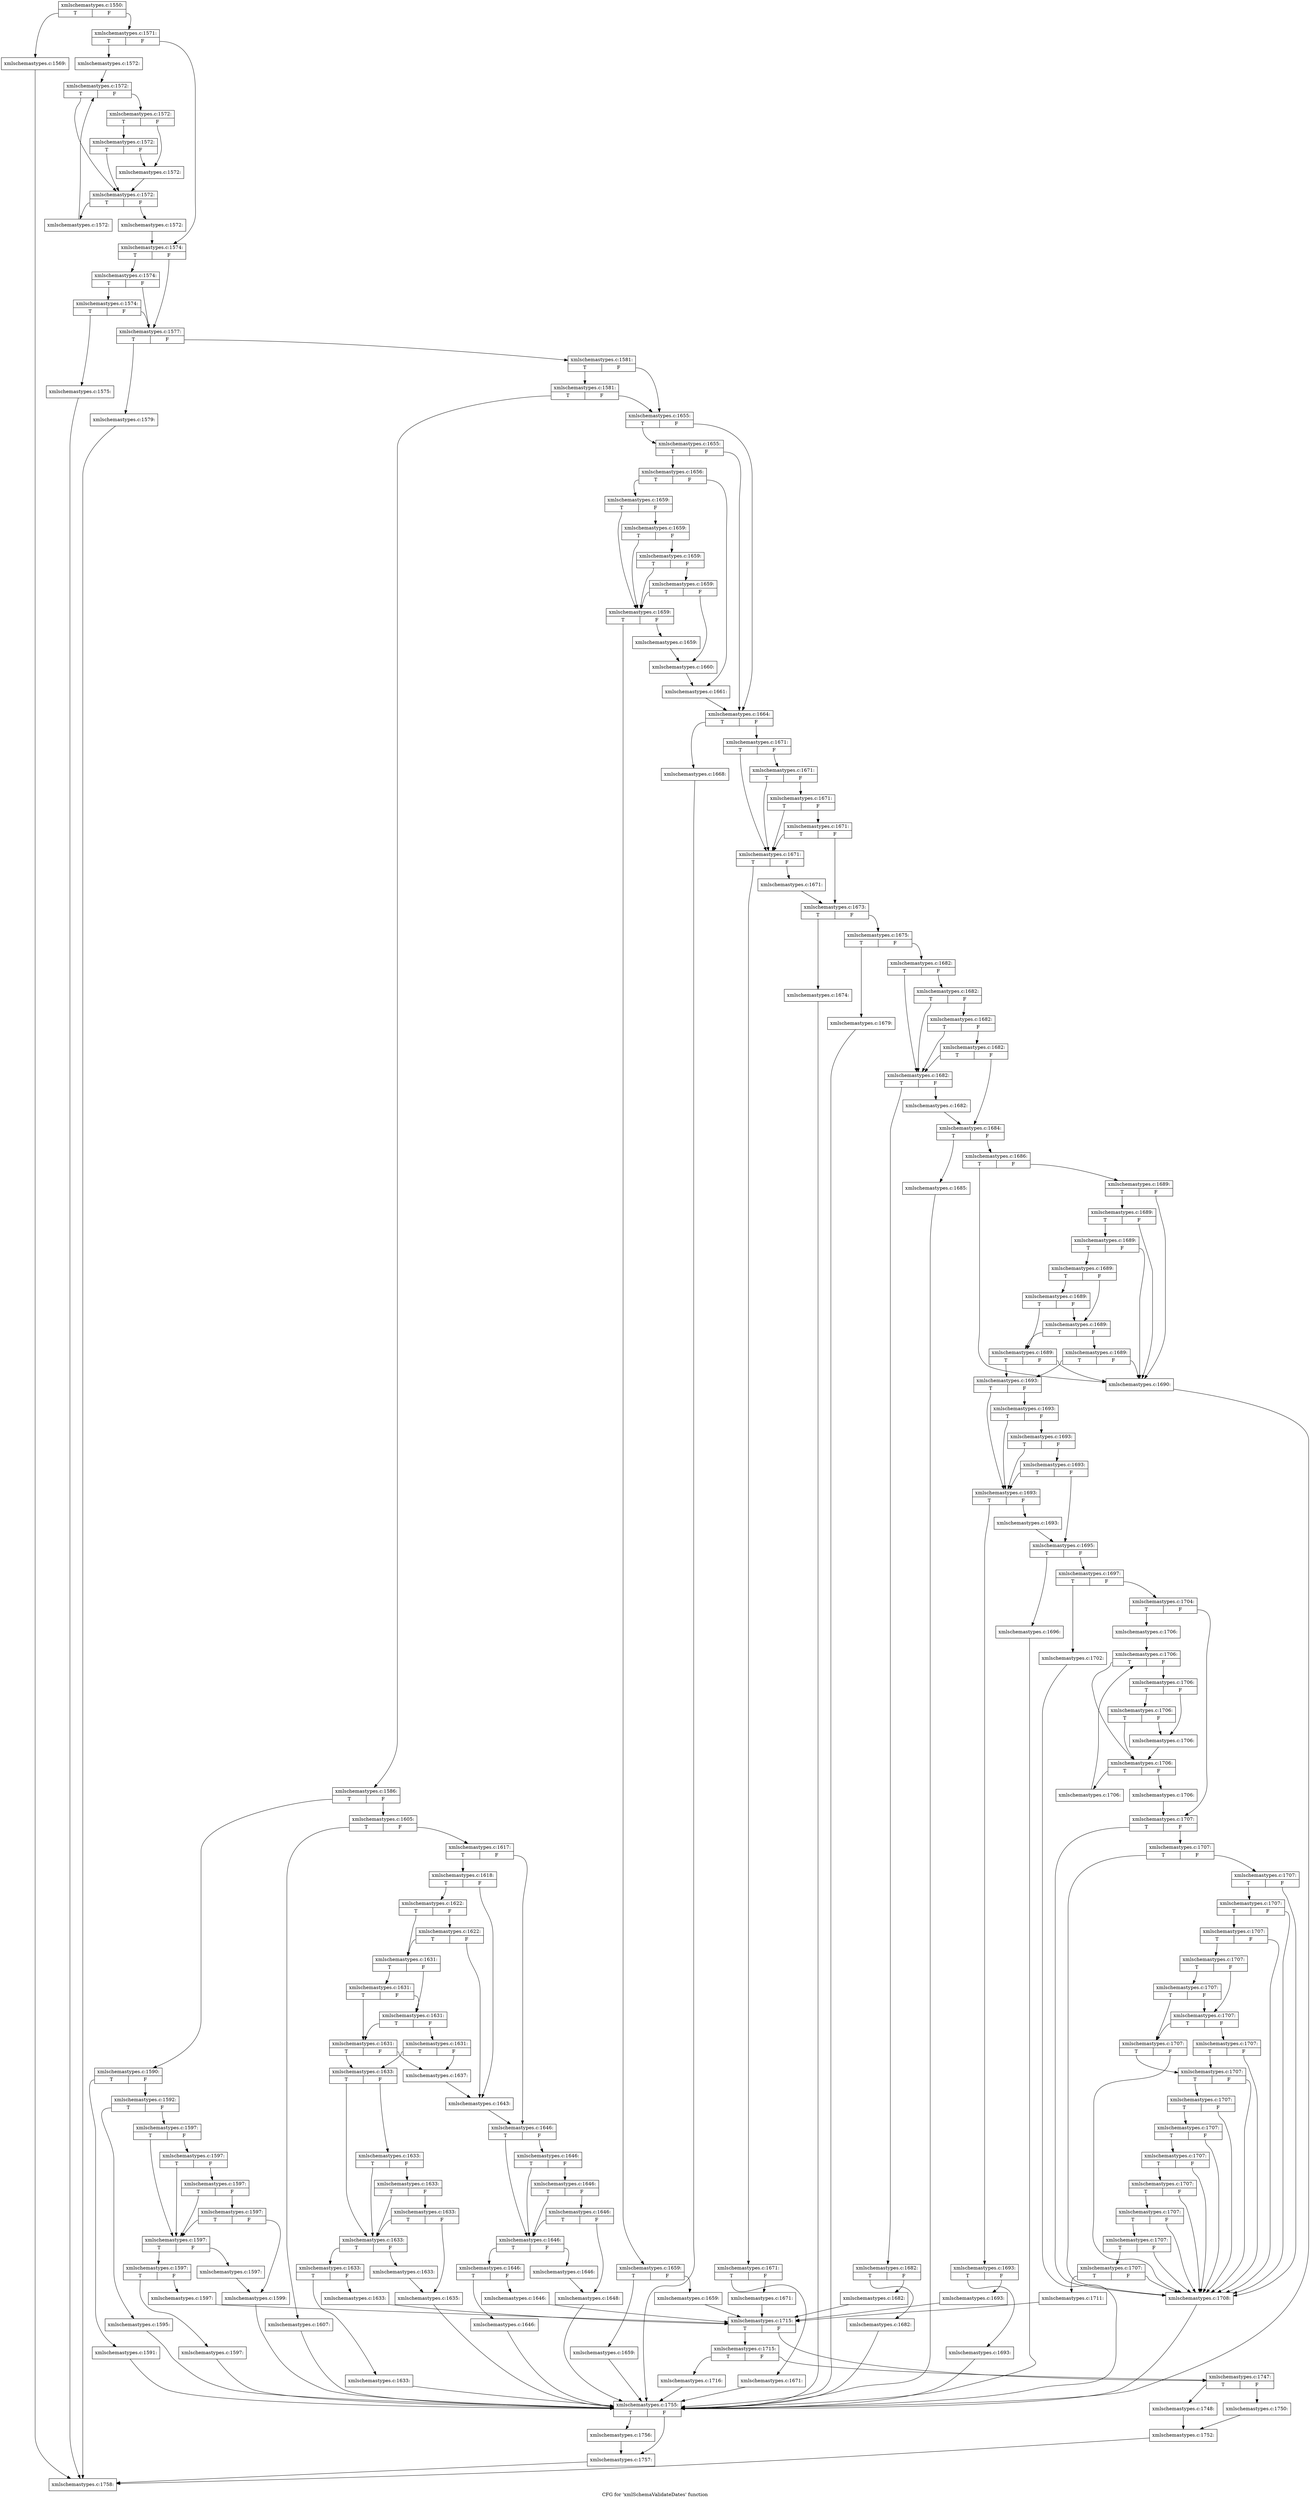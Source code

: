 digraph "CFG for 'xmlSchemaValidateDates' function" {
	label="CFG for 'xmlSchemaValidateDates' function";

	Node0x577a510 [shape=record,label="{xmlschemastypes.c:1550:|{<s0>T|<s1>F}}"];
	Node0x577a510:s0 -> Node0x577bfa0;
	Node0x577a510:s1 -> Node0x577bff0;
	Node0x577bfa0 [shape=record,label="{xmlschemastypes.c:1569:}"];
	Node0x577bfa0 -> Node0x5696940;
	Node0x577bff0 [shape=record,label="{xmlschemastypes.c:1571:|{<s0>T|<s1>F}}"];
	Node0x577bff0:s0 -> Node0x577c4f0;
	Node0x577bff0:s1 -> Node0x577c540;
	Node0x577c4f0 [shape=record,label="{xmlschemastypes.c:1572:}"];
	Node0x577c4f0 -> Node0x577c760;
	Node0x577c760 [shape=record,label="{xmlschemastypes.c:1572:|{<s0>T|<s1>F}}"];
	Node0x577c760:s0 -> Node0x577ca00;
	Node0x577c760:s1 -> Node0x577caa0;
	Node0x577caa0 [shape=record,label="{xmlschemastypes.c:1572:|{<s0>T|<s1>F}}"];
	Node0x577caa0:s0 -> Node0x577cd00;
	Node0x577caa0:s1 -> Node0x577ca50;
	Node0x577cd00 [shape=record,label="{xmlschemastypes.c:1572:|{<s0>T|<s1>F}}"];
	Node0x577cd00:s0 -> Node0x577ca00;
	Node0x577cd00:s1 -> Node0x577ca50;
	Node0x577ca50 [shape=record,label="{xmlschemastypes.c:1572:}"];
	Node0x577ca50 -> Node0x577ca00;
	Node0x577ca00 [shape=record,label="{xmlschemastypes.c:1572:|{<s0>T|<s1>F}}"];
	Node0x577ca00:s0 -> Node0x577d130;
	Node0x577ca00:s1 -> Node0x577c980;
	Node0x577d130 [shape=record,label="{xmlschemastypes.c:1572:}"];
	Node0x577d130 -> Node0x577c760;
	Node0x577c980 [shape=record,label="{xmlschemastypes.c:1572:}"];
	Node0x577c980 -> Node0x577c540;
	Node0x577c540 [shape=record,label="{xmlschemastypes.c:1574:|{<s0>T|<s1>F}}"];
	Node0x577c540:s0 -> Node0x577d830;
	Node0x577c540:s1 -> Node0x577d760;
	Node0x577d830 [shape=record,label="{xmlschemastypes.c:1574:|{<s0>T|<s1>F}}"];
	Node0x577d830:s0 -> Node0x577d7b0;
	Node0x577d830:s1 -> Node0x577d760;
	Node0x577d7b0 [shape=record,label="{xmlschemastypes.c:1574:|{<s0>T|<s1>F}}"];
	Node0x577d7b0:s0 -> Node0x577d710;
	Node0x577d7b0:s1 -> Node0x577d760;
	Node0x577d710 [shape=record,label="{xmlschemastypes.c:1575:}"];
	Node0x577d710 -> Node0x5696940;
	Node0x577d760 [shape=record,label="{xmlschemastypes.c:1577:|{<s0>T|<s1>F}}"];
	Node0x577d760:s0 -> Node0x577e590;
	Node0x577d760:s1 -> Node0x577e5e0;
	Node0x577e590 [shape=record,label="{xmlschemastypes.c:1579:}"];
	Node0x577e590 -> Node0x5696940;
	Node0x577e5e0 [shape=record,label="{xmlschemastypes.c:1581:|{<s0>T|<s1>F}}"];
	Node0x577e5e0:s0 -> Node0x577eb80;
	Node0x577e5e0:s1 -> Node0x577eb30;
	Node0x577eb80 [shape=record,label="{xmlschemastypes.c:1581:|{<s0>T|<s1>F}}"];
	Node0x577eb80:s0 -> Node0x577eae0;
	Node0x577eb80:s1 -> Node0x577eb30;
	Node0x577eae0 [shape=record,label="{xmlschemastypes.c:1586:|{<s0>T|<s1>F}}"];
	Node0x577eae0:s0 -> Node0x577f610;
	Node0x577eae0:s1 -> Node0x577f660;
	Node0x577f610 [shape=record,label="{xmlschemastypes.c:1590:|{<s0>T|<s1>F}}"];
	Node0x577f610:s0 -> Node0x577fb10;
	Node0x577f610:s1 -> Node0x577fb60;
	Node0x577fb10 [shape=record,label="{xmlschemastypes.c:1591:}"];
	Node0x577fb10 -> Node0x577fcc0;
	Node0x577fb60 [shape=record,label="{xmlschemastypes.c:1592:|{<s0>T|<s1>F}}"];
	Node0x577fb60:s0 -> Node0x5781120;
	Node0x577fb60:s1 -> Node0x57815c0;
	Node0x5781120 [shape=record,label="{xmlschemastypes.c:1595:}"];
	Node0x5781120 -> Node0x577fcc0;
	Node0x57815c0 [shape=record,label="{xmlschemastypes.c:1597:|{<s0>T|<s1>F}}"];
	Node0x57815c0:s0 -> Node0x57817e0;
	Node0x57815c0:s1 -> Node0x5781920;
	Node0x5781920 [shape=record,label="{xmlschemastypes.c:1597:|{<s0>T|<s1>F}}"];
	Node0x5781920:s0 -> Node0x57817e0;
	Node0x5781920:s1 -> Node0x57818d0;
	Node0x57818d0 [shape=record,label="{xmlschemastypes.c:1597:|{<s0>T|<s1>F}}"];
	Node0x57818d0:s0 -> Node0x57817e0;
	Node0x57818d0:s1 -> Node0x5781880;
	Node0x5781880 [shape=record,label="{xmlschemastypes.c:1597:|{<s0>T|<s1>F}}"];
	Node0x5781880:s0 -> Node0x57817e0;
	Node0x5781880:s1 -> Node0x5781830;
	Node0x57817e0 [shape=record,label="{xmlschemastypes.c:1597:|{<s0>T|<s1>F}}"];
	Node0x57817e0:s0 -> Node0x57829f0;
	Node0x57817e0:s1 -> Node0x5782a40;
	Node0x57829f0 [shape=record,label="{xmlschemastypes.c:1597:|{<s0>T|<s1>F}}"];
	Node0x57829f0:s0 -> Node0x5782c60;
	Node0x57829f0:s1 -> Node0x5782cb0;
	Node0x5782c60 [shape=record,label="{xmlschemastypes.c:1597:}"];
	Node0x5782c60 -> Node0x577fcc0;
	Node0x5782cb0 [shape=record,label="{xmlschemastypes.c:1597:}"];
	Node0x5782cb0 -> Node0x57830b0;
	Node0x5782a40 [shape=record,label="{xmlschemastypes.c:1597:}"];
	Node0x5782a40 -> Node0x5781830;
	Node0x5781830 [shape=record,label="{xmlschemastypes.c:1599:}"];
	Node0x5781830 -> Node0x577fcc0;
	Node0x577f660 [shape=record,label="{xmlschemastypes.c:1605:|{<s0>T|<s1>F}}"];
	Node0x577f660:s0 -> Node0x57825f0;
	Node0x577f660:s1 -> Node0x57833d0;
	Node0x57825f0 [shape=record,label="{xmlschemastypes.c:1607:}"];
	Node0x57825f0 -> Node0x577fcc0;
	Node0x57833d0 [shape=record,label="{xmlschemastypes.c:1617:|{<s0>T|<s1>F}}"];
	Node0x57833d0:s0 -> Node0x5783a50;
	Node0x57833d0:s1 -> Node0x5783aa0;
	Node0x5783a50 [shape=record,label="{xmlschemastypes.c:1618:|{<s0>T|<s1>F}}"];
	Node0x5783a50:s0 -> Node0x57848c0;
	Node0x5783a50:s1 -> Node0x5784870;
	Node0x57848c0 [shape=record,label="{xmlschemastypes.c:1622:|{<s0>T|<s1>F}}"];
	Node0x57848c0:s0 -> Node0x5784820;
	Node0x57848c0:s1 -> Node0x5784ba0;
	Node0x5784ba0 [shape=record,label="{xmlschemastypes.c:1622:|{<s0>T|<s1>F}}"];
	Node0x5784ba0:s0 -> Node0x5784820;
	Node0x5784ba0:s1 -> Node0x5784870;
	Node0x5784820 [shape=record,label="{xmlschemastypes.c:1631:|{<s0>T|<s1>F}}"];
	Node0x5784820:s0 -> Node0x5785450;
	Node0x5784820:s1 -> Node0x57853d0;
	Node0x5785450 [shape=record,label="{xmlschemastypes.c:1631:|{<s0>T|<s1>F}}"];
	Node0x5785450:s0 -> Node0x5785330;
	Node0x5785450:s1 -> Node0x57853d0;
	Node0x57853d0 [shape=record,label="{xmlschemastypes.c:1631:|{<s0>T|<s1>F}}"];
	Node0x57853d0:s0 -> Node0x5785330;
	Node0x57853d0:s1 -> Node0x5785380;
	Node0x5785330 [shape=record,label="{xmlschemastypes.c:1631:|{<s0>T|<s1>F}}"];
	Node0x5785330:s0 -> Node0x5785290;
	Node0x5785330:s1 -> Node0x57852e0;
	Node0x5785380 [shape=record,label="{xmlschemastypes.c:1631:|{<s0>T|<s1>F}}"];
	Node0x5785380:s0 -> Node0x5785290;
	Node0x5785380:s1 -> Node0x57852e0;
	Node0x5785290 [shape=record,label="{xmlschemastypes.c:1633:|{<s0>T|<s1>F}}"];
	Node0x5785290:s0 -> Node0x54d8500;
	Node0x5785290:s1 -> Node0x57877b0;
	Node0x57877b0 [shape=record,label="{xmlschemastypes.c:1633:|{<s0>T|<s1>F}}"];
	Node0x57877b0:s0 -> Node0x54d8500;
	Node0x57877b0:s1 -> Node0x5787760;
	Node0x5787760 [shape=record,label="{xmlschemastypes.c:1633:|{<s0>T|<s1>F}}"];
	Node0x5787760:s0 -> Node0x54d8500;
	Node0x5787760:s1 -> Node0x57876e0;
	Node0x57876e0 [shape=record,label="{xmlschemastypes.c:1633:|{<s0>T|<s1>F}}"];
	Node0x57876e0:s0 -> Node0x54d8500;
	Node0x57876e0:s1 -> Node0x5787690;
	Node0x54d8500 [shape=record,label="{xmlschemastypes.c:1633:|{<s0>T|<s1>F}}"];
	Node0x54d8500:s0 -> Node0x5788310;
	Node0x54d8500:s1 -> Node0x5788360;
	Node0x5788310 [shape=record,label="{xmlschemastypes.c:1633:|{<s0>T|<s1>F}}"];
	Node0x5788310:s0 -> Node0x57885e0;
	Node0x5788310:s1 -> Node0x5788630;
	Node0x57885e0 [shape=record,label="{xmlschemastypes.c:1633:}"];
	Node0x57885e0 -> Node0x577fcc0;
	Node0x5788630 [shape=record,label="{xmlschemastypes.c:1633:}"];
	Node0x5788630 -> Node0x57830b0;
	Node0x5788360 [shape=record,label="{xmlschemastypes.c:1633:}"];
	Node0x5788360 -> Node0x5787690;
	Node0x5787690 [shape=record,label="{xmlschemastypes.c:1635:}"];
	Node0x5787690 -> Node0x577fcc0;
	Node0x57852e0 [shape=record,label="{xmlschemastypes.c:1637:}"];
	Node0x57852e0 -> Node0x5784870;
	Node0x5784870 [shape=record,label="{xmlschemastypes.c:1643:}"];
	Node0x5784870 -> Node0x5783aa0;
	Node0x5783aa0 [shape=record,label="{xmlschemastypes.c:1646:|{<s0>T|<s1>F}}"];
	Node0x5783aa0:s0 -> Node0x5788fc0;
	Node0x5783aa0:s1 -> Node0x5789130;
	Node0x5789130 [shape=record,label="{xmlschemastypes.c:1646:|{<s0>T|<s1>F}}"];
	Node0x5789130:s0 -> Node0x5788fc0;
	Node0x5789130:s1 -> Node0x57890e0;
	Node0x57890e0 [shape=record,label="{xmlschemastypes.c:1646:|{<s0>T|<s1>F}}"];
	Node0x57890e0:s0 -> Node0x5788fc0;
	Node0x57890e0:s1 -> Node0x5789060;
	Node0x5789060 [shape=record,label="{xmlschemastypes.c:1646:|{<s0>T|<s1>F}}"];
	Node0x5789060:s0 -> Node0x5788fc0;
	Node0x5789060:s1 -> Node0x5789010;
	Node0x5788fc0 [shape=record,label="{xmlschemastypes.c:1646:|{<s0>T|<s1>F}}"];
	Node0x5788fc0:s0 -> Node0x5789cf0;
	Node0x5788fc0:s1 -> Node0x5789d40;
	Node0x5789cf0 [shape=record,label="{xmlschemastypes.c:1646:|{<s0>T|<s1>F}}"];
	Node0x5789cf0:s0 -> Node0x5789fc0;
	Node0x5789cf0:s1 -> Node0x578a010;
	Node0x5789fc0 [shape=record,label="{xmlschemastypes.c:1646:}"];
	Node0x5789fc0 -> Node0x577fcc0;
	Node0x578a010 [shape=record,label="{xmlschemastypes.c:1646:}"];
	Node0x578a010 -> Node0x57830b0;
	Node0x5789d40 [shape=record,label="{xmlschemastypes.c:1646:}"];
	Node0x5789d40 -> Node0x5789010;
	Node0x5789010 [shape=record,label="{xmlschemastypes.c:1648:}"];
	Node0x5789010 -> Node0x577fcc0;
	Node0x577eb30 [shape=record,label="{xmlschemastypes.c:1655:|{<s0>T|<s1>F}}"];
	Node0x577eb30:s0 -> Node0x578a750;
	Node0x577eb30:s1 -> Node0x578a700;
	Node0x578a750 [shape=record,label="{xmlschemastypes.c:1655:|{<s0>T|<s1>F}}"];
	Node0x578a750:s0 -> Node0x578a6b0;
	Node0x578a750:s1 -> Node0x578a700;
	Node0x578a6b0 [shape=record,label="{xmlschemastypes.c:1656:|{<s0>T|<s1>F}}"];
	Node0x578a6b0:s0 -> Node0x578b620;
	Node0x578a6b0:s1 -> Node0x578b950;
	Node0x578b620 [shape=record,label="{xmlschemastypes.c:1659:|{<s0>T|<s1>F}}"];
	Node0x578b620:s0 -> Node0x578bc90;
	Node0x578b620:s1 -> Node0x578bdd0;
	Node0x578bdd0 [shape=record,label="{xmlschemastypes.c:1659:|{<s0>T|<s1>F}}"];
	Node0x578bdd0:s0 -> Node0x578bc90;
	Node0x578bdd0:s1 -> Node0x578bd80;
	Node0x578bd80 [shape=record,label="{xmlschemastypes.c:1659:|{<s0>T|<s1>F}}"];
	Node0x578bd80:s0 -> Node0x578bc90;
	Node0x578bd80:s1 -> Node0x578bd30;
	Node0x578bd30 [shape=record,label="{xmlschemastypes.c:1659:|{<s0>T|<s1>F}}"];
	Node0x578bd30:s0 -> Node0x578bc90;
	Node0x578bd30:s1 -> Node0x578bce0;
	Node0x578bc90 [shape=record,label="{xmlschemastypes.c:1659:|{<s0>T|<s1>F}}"];
	Node0x578bc90:s0 -> Node0x578c900;
	Node0x578bc90:s1 -> Node0x578c950;
	Node0x578c900 [shape=record,label="{xmlschemastypes.c:1659:|{<s0>T|<s1>F}}"];
	Node0x578c900:s0 -> Node0x578cb70;
	Node0x578c900:s1 -> Node0x578cbc0;
	Node0x578cb70 [shape=record,label="{xmlschemastypes.c:1659:}"];
	Node0x578cb70 -> Node0x577fcc0;
	Node0x578cbc0 [shape=record,label="{xmlschemastypes.c:1659:}"];
	Node0x578cbc0 -> Node0x57830b0;
	Node0x578c950 [shape=record,label="{xmlschemastypes.c:1659:}"];
	Node0x578c950 -> Node0x578bce0;
	Node0x578bce0 [shape=record,label="{xmlschemastypes.c:1660:}"];
	Node0x578bce0 -> Node0x578b950;
	Node0x578b950 [shape=record,label="{xmlschemastypes.c:1661:}"];
	Node0x578b950 -> Node0x578a700;
	Node0x578a700 [shape=record,label="{xmlschemastypes.c:1664:|{<s0>T|<s1>F}}"];
	Node0x578a700:s0 -> Node0x578d890;
	Node0x578a700:s1 -> Node0x578dbc0;
	Node0x578d890 [shape=record,label="{xmlschemastypes.c:1668:}"];
	Node0x578d890 -> Node0x577fcc0;
	Node0x578dbc0 [shape=record,label="{xmlschemastypes.c:1671:|{<s0>T|<s1>F}}"];
	Node0x578dbc0:s0 -> Node0x578df60;
	Node0x578dbc0:s1 -> Node0x578e0a0;
	Node0x578e0a0 [shape=record,label="{xmlschemastypes.c:1671:|{<s0>T|<s1>F}}"];
	Node0x578e0a0:s0 -> Node0x578df60;
	Node0x578e0a0:s1 -> Node0x578e050;
	Node0x578e050 [shape=record,label="{xmlschemastypes.c:1671:|{<s0>T|<s1>F}}"];
	Node0x578e050:s0 -> Node0x578df60;
	Node0x578e050:s1 -> Node0x578e000;
	Node0x578e000 [shape=record,label="{xmlschemastypes.c:1671:|{<s0>T|<s1>F}}"];
	Node0x578e000:s0 -> Node0x578df60;
	Node0x578e000:s1 -> Node0x578dfb0;
	Node0x578df60 [shape=record,label="{xmlschemastypes.c:1671:|{<s0>T|<s1>F}}"];
	Node0x578df60:s0 -> Node0x578ec30;
	Node0x578df60:s1 -> Node0x578ec80;
	Node0x578ec30 [shape=record,label="{xmlschemastypes.c:1671:|{<s0>T|<s1>F}}"];
	Node0x578ec30:s0 -> Node0x578eed0;
	Node0x578ec30:s1 -> Node0x578ef20;
	Node0x578eed0 [shape=record,label="{xmlschemastypes.c:1671:}"];
	Node0x578eed0 -> Node0x577fcc0;
	Node0x578ef20 [shape=record,label="{xmlschemastypes.c:1671:}"];
	Node0x578ef20 -> Node0x57830b0;
	Node0x578ec80 [shape=record,label="{xmlschemastypes.c:1671:}"];
	Node0x578ec80 -> Node0x578dfb0;
	Node0x578dfb0 [shape=record,label="{xmlschemastypes.c:1673:|{<s0>T|<s1>F}}"];
	Node0x578dfb0:s0 -> Node0x578f470;
	Node0x578dfb0:s1 -> Node0x578f4c0;
	Node0x578f470 [shape=record,label="{xmlschemastypes.c:1674:}"];
	Node0x578f470 -> Node0x577fcc0;
	Node0x578f4c0 [shape=record,label="{xmlschemastypes.c:1675:|{<s0>T|<s1>F}}"];
	Node0x578f4c0:s0 -> Node0x578ff50;
	Node0x578f4c0:s1 -> Node0x578ffa0;
	Node0x578ff50 [shape=record,label="{xmlschemastypes.c:1679:}"];
	Node0x578ff50 -> Node0x577fcc0;
	Node0x578ffa0 [shape=record,label="{xmlschemastypes.c:1682:|{<s0>T|<s1>F}}"];
	Node0x578ffa0:s0 -> Node0x57902e0;
	Node0x578ffa0:s1 -> Node0x5790450;
	Node0x5790450 [shape=record,label="{xmlschemastypes.c:1682:|{<s0>T|<s1>F}}"];
	Node0x5790450:s0 -> Node0x57902e0;
	Node0x5790450:s1 -> Node0x5790400;
	Node0x5790400 [shape=record,label="{xmlschemastypes.c:1682:|{<s0>T|<s1>F}}"];
	Node0x5790400:s0 -> Node0x57902e0;
	Node0x5790400:s1 -> Node0x5790380;
	Node0x5790380 [shape=record,label="{xmlschemastypes.c:1682:|{<s0>T|<s1>F}}"];
	Node0x5790380:s0 -> Node0x57902e0;
	Node0x5790380:s1 -> Node0x5790330;
	Node0x57902e0 [shape=record,label="{xmlschemastypes.c:1682:|{<s0>T|<s1>F}}"];
	Node0x57902e0:s0 -> Node0x5791010;
	Node0x57902e0:s1 -> Node0x5791060;
	Node0x5791010 [shape=record,label="{xmlschemastypes.c:1682:|{<s0>T|<s1>F}}"];
	Node0x5791010:s0 -> Node0x57912e0;
	Node0x5791010:s1 -> Node0x5791330;
	Node0x57912e0 [shape=record,label="{xmlschemastypes.c:1682:}"];
	Node0x57912e0 -> Node0x577fcc0;
	Node0x5791330 [shape=record,label="{xmlschemastypes.c:1682:}"];
	Node0x5791330 -> Node0x57830b0;
	Node0x5791060 [shape=record,label="{xmlschemastypes.c:1682:}"];
	Node0x5791060 -> Node0x5790330;
	Node0x5790330 [shape=record,label="{xmlschemastypes.c:1684:|{<s0>T|<s1>F}}"];
	Node0x5790330:s0 -> Node0x5791880;
	Node0x5790330:s1 -> Node0x57918d0;
	Node0x5791880 [shape=record,label="{xmlschemastypes.c:1685:}"];
	Node0x5791880 -> Node0x577fcc0;
	Node0x57918d0 [shape=record,label="{xmlschemastypes.c:1686:|{<s0>T|<s1>F}}"];
	Node0x57918d0:s0 -> Node0x5792360;
	Node0x57918d0:s1 -> Node0x5792400;
	Node0x5792400 [shape=record,label="{xmlschemastypes.c:1689:|{<s0>T|<s1>F}}"];
	Node0x5792400:s0 -> Node0x5792760;
	Node0x5792400:s1 -> Node0x5792360;
	Node0x5792760 [shape=record,label="{xmlschemastypes.c:1689:|{<s0>T|<s1>F}}"];
	Node0x5792760:s0 -> Node0x5792b20;
	Node0x5792760:s1 -> Node0x5792360;
	Node0x5792b20 [shape=record,label="{xmlschemastypes.c:1689:|{<s0>T|<s1>F}}"];
	Node0x5792b20:s0 -> Node0x57926e0;
	Node0x5792b20:s1 -> Node0x5792360;
	Node0x57926e0 [shape=record,label="{xmlschemastypes.c:1689:|{<s0>T|<s1>F}}"];
	Node0x57926e0:s0 -> Node0x5793500;
	Node0x57926e0:s1 -> Node0x57934b0;
	Node0x5793500 [shape=record,label="{xmlschemastypes.c:1689:|{<s0>T|<s1>F}}"];
	Node0x5793500:s0 -> Node0x5793410;
	Node0x5793500:s1 -> Node0x57934b0;
	Node0x57934b0 [shape=record,label="{xmlschemastypes.c:1689:|{<s0>T|<s1>F}}"];
	Node0x57934b0:s0 -> Node0x5793410;
	Node0x57934b0:s1 -> Node0x5793460;
	Node0x5793410 [shape=record,label="{xmlschemastypes.c:1689:|{<s0>T|<s1>F}}"];
	Node0x5793410:s0 -> Node0x57923b0;
	Node0x5793410:s1 -> Node0x5792360;
	Node0x5793460 [shape=record,label="{xmlschemastypes.c:1689:|{<s0>T|<s1>F}}"];
	Node0x5793460:s0 -> Node0x57923b0;
	Node0x5793460:s1 -> Node0x5792360;
	Node0x5792360 [shape=record,label="{xmlschemastypes.c:1690:}"];
	Node0x5792360 -> Node0x577fcc0;
	Node0x57923b0 [shape=record,label="{xmlschemastypes.c:1693:|{<s0>T|<s1>F}}"];
	Node0x57923b0:s0 -> Node0x5795590;
	Node0x57923b0:s1 -> Node0x5795700;
	Node0x5795700 [shape=record,label="{xmlschemastypes.c:1693:|{<s0>T|<s1>F}}"];
	Node0x5795700:s0 -> Node0x5795590;
	Node0x5795700:s1 -> Node0x57956b0;
	Node0x57956b0 [shape=record,label="{xmlschemastypes.c:1693:|{<s0>T|<s1>F}}"];
	Node0x57956b0:s0 -> Node0x5795590;
	Node0x57956b0:s1 -> Node0x5795630;
	Node0x5795630 [shape=record,label="{xmlschemastypes.c:1693:|{<s0>T|<s1>F}}"];
	Node0x5795630:s0 -> Node0x5795590;
	Node0x5795630:s1 -> Node0x57955e0;
	Node0x5795590 [shape=record,label="{xmlschemastypes.c:1693:|{<s0>T|<s1>F}}"];
	Node0x5795590:s0 -> Node0x57962c0;
	Node0x5795590:s1 -> Node0x5796310;
	Node0x57962c0 [shape=record,label="{xmlschemastypes.c:1693:|{<s0>T|<s1>F}}"];
	Node0x57962c0:s0 -> Node0x5796590;
	Node0x57962c0:s1 -> Node0x57965e0;
	Node0x5796590 [shape=record,label="{xmlschemastypes.c:1693:}"];
	Node0x5796590 -> Node0x577fcc0;
	Node0x57965e0 [shape=record,label="{xmlschemastypes.c:1693:}"];
	Node0x57965e0 -> Node0x57830b0;
	Node0x5796310 [shape=record,label="{xmlschemastypes.c:1693:}"];
	Node0x5796310 -> Node0x57955e0;
	Node0x57955e0 [shape=record,label="{xmlschemastypes.c:1695:|{<s0>T|<s1>F}}"];
	Node0x57955e0:s0 -> Node0x5796b30;
	Node0x57955e0:s1 -> Node0x5796b80;
	Node0x5796b30 [shape=record,label="{xmlschemastypes.c:1696:}"];
	Node0x5796b30 -> Node0x577fcc0;
	Node0x5796b80 [shape=record,label="{xmlschemastypes.c:1697:|{<s0>T|<s1>F}}"];
	Node0x5796b80:s0 -> Node0x5797610;
	Node0x5796b80:s1 -> Node0x5797660;
	Node0x5797610 [shape=record,label="{xmlschemastypes.c:1702:}"];
	Node0x5797610 -> Node0x577fcc0;
	Node0x5797660 [shape=record,label="{xmlschemastypes.c:1704:|{<s0>T|<s1>F}}"];
	Node0x5797660:s0 -> Node0x5797e30;
	Node0x5797660:s1 -> Node0x5797e80;
	Node0x5797e30 [shape=record,label="{xmlschemastypes.c:1706:}"];
	Node0x5797e30 -> Node0x57980a0;
	Node0x57980a0 [shape=record,label="{xmlschemastypes.c:1706:|{<s0>T|<s1>F}}"];
	Node0x57980a0:s0 -> Node0x5798340;
	Node0x57980a0:s1 -> Node0x57983e0;
	Node0x57983e0 [shape=record,label="{xmlschemastypes.c:1706:|{<s0>T|<s1>F}}"];
	Node0x57983e0:s0 -> Node0x5798640;
	Node0x57983e0:s1 -> Node0x5798390;
	Node0x5798640 [shape=record,label="{xmlschemastypes.c:1706:|{<s0>T|<s1>F}}"];
	Node0x5798640:s0 -> Node0x5798340;
	Node0x5798640:s1 -> Node0x5798390;
	Node0x5798390 [shape=record,label="{xmlschemastypes.c:1706:}"];
	Node0x5798390 -> Node0x5798340;
	Node0x5798340 [shape=record,label="{xmlschemastypes.c:1706:|{<s0>T|<s1>F}}"];
	Node0x5798340:s0 -> Node0x5798a70;
	Node0x5798340:s1 -> Node0x57982c0;
	Node0x5798a70 [shape=record,label="{xmlschemastypes.c:1706:}"];
	Node0x5798a70 -> Node0x57980a0;
	Node0x57982c0 [shape=record,label="{xmlschemastypes.c:1706:}"];
	Node0x57982c0 -> Node0x5797e80;
	Node0x5797e80 [shape=record,label="{xmlschemastypes.c:1707:|{<s0>T|<s1>F}}"];
	Node0x5797e80:s0 -> Node0x57990c0;
	Node0x5797e80:s1 -> Node0x57991e0;
	Node0x57991e0 [shape=record,label="{xmlschemastypes.c:1707:|{<s0>T|<s1>F}}"];
	Node0x57991e0:s0 -> Node0x57990c0;
	Node0x57991e0:s1 -> Node0x5799160;
	Node0x5799160 [shape=record,label="{xmlschemastypes.c:1707:|{<s0>T|<s1>F}}"];
	Node0x5799160:s0 -> Node0x5799880;
	Node0x5799160:s1 -> Node0x57990c0;
	Node0x5799880 [shape=record,label="{xmlschemastypes.c:1707:|{<s0>T|<s1>F}}"];
	Node0x5799880:s0 -> Node0x5799c40;
	Node0x5799880:s1 -> Node0x57990c0;
	Node0x5799c40 [shape=record,label="{xmlschemastypes.c:1707:|{<s0>T|<s1>F}}"];
	Node0x5799c40:s0 -> Node0x5799830;
	Node0x5799c40:s1 -> Node0x57990c0;
	Node0x5799830 [shape=record,label="{xmlschemastypes.c:1707:|{<s0>T|<s1>F}}"];
	Node0x5799830:s0 -> Node0x579a620;
	Node0x5799830:s1 -> Node0x579a5d0;
	Node0x579a620 [shape=record,label="{xmlschemastypes.c:1707:|{<s0>T|<s1>F}}"];
	Node0x579a620:s0 -> Node0x579a530;
	Node0x579a620:s1 -> Node0x579a5d0;
	Node0x579a5d0 [shape=record,label="{xmlschemastypes.c:1707:|{<s0>T|<s1>F}}"];
	Node0x579a5d0:s0 -> Node0x579a530;
	Node0x579a5d0:s1 -> Node0x579a580;
	Node0x579a530 [shape=record,label="{xmlschemastypes.c:1707:|{<s0>T|<s1>F}}"];
	Node0x579a530:s0 -> Node0x57997b0;
	Node0x579a530:s1 -> Node0x57990c0;
	Node0x579a580 [shape=record,label="{xmlschemastypes.c:1707:|{<s0>T|<s1>F}}"];
	Node0x579a580:s0 -> Node0x57997b0;
	Node0x579a580:s1 -> Node0x57990c0;
	Node0x57997b0 [shape=record,label="{xmlschemastypes.c:1707:|{<s0>T|<s1>F}}"];
	Node0x57997b0:s0 -> Node0x579c710;
	Node0x57997b0:s1 -> Node0x57990c0;
	Node0x579c710 [shape=record,label="{xmlschemastypes.c:1707:|{<s0>T|<s1>F}}"];
	Node0x579c710:s0 -> Node0x579c6c0;
	Node0x579c710:s1 -> Node0x57990c0;
	Node0x579c6c0 [shape=record,label="{xmlschemastypes.c:1707:|{<s0>T|<s1>F}}"];
	Node0x579c6c0:s0 -> Node0x579d100;
	Node0x579c6c0:s1 -> Node0x57990c0;
	Node0x579d100 [shape=record,label="{xmlschemastypes.c:1707:|{<s0>T|<s1>F}}"];
	Node0x579d100:s0 -> Node0x579c670;
	Node0x579d100:s1 -> Node0x57990c0;
	Node0x579c670 [shape=record,label="{xmlschemastypes.c:1707:|{<s0>T|<s1>F}}"];
	Node0x579c670:s0 -> Node0x579db30;
	Node0x579c670:s1 -> Node0x57990c0;
	Node0x579db30 [shape=record,label="{xmlschemastypes.c:1707:|{<s0>T|<s1>F}}"];
	Node0x579db30:s0 -> Node0x579c620;
	Node0x579db30:s1 -> Node0x57990c0;
	Node0x579c620 [shape=record,label="{xmlschemastypes.c:1707:|{<s0>T|<s1>F}}"];
	Node0x579c620:s0 -> Node0x579e260;
	Node0x579c620:s1 -> Node0x57990c0;
	Node0x579e260 [shape=record,label="{xmlschemastypes.c:1707:|{<s0>T|<s1>F}}"];
	Node0x579e260:s0 -> Node0x5799110;
	Node0x579e260:s1 -> Node0x57990c0;
	Node0x57990c0 [shape=record,label="{xmlschemastypes.c:1708:}"];
	Node0x57990c0 -> Node0x577fcc0;
	Node0x5799110 [shape=record,label="{xmlschemastypes.c:1711:}"];
	Node0x5799110 -> Node0x57830b0;
	Node0x57830b0 [shape=record,label="{xmlschemastypes.c:1715:|{<s0>T|<s1>F}}"];
	Node0x57830b0:s0 -> Node0x579f1c0;
	Node0x57830b0:s1 -> Node0x579f170;
	Node0x579f1c0 [shape=record,label="{xmlschemastypes.c:1715:|{<s0>T|<s1>F}}"];
	Node0x579f1c0:s0 -> Node0x579f120;
	Node0x579f1c0:s1 -> Node0x579f170;
	Node0x579f120 [shape=record,label="{xmlschemastypes.c:1716:}"];
	Node0x579f120 -> Node0x577fcc0;
	Node0x579f170 [shape=record,label="{xmlschemastypes.c:1747:|{<s0>T|<s1>F}}"];
	Node0x579f170:s0 -> Node0x579f960;
	Node0x579f170:s1 -> Node0x579fa00;
	Node0x579f960 [shape=record,label="{xmlschemastypes.c:1748:}"];
	Node0x579f960 -> Node0x579f9b0;
	Node0x579fa00 [shape=record,label="{xmlschemastypes.c:1750:}"];
	Node0x579fa00 -> Node0x579f9b0;
	Node0x579f9b0 [shape=record,label="{xmlschemastypes.c:1752:}"];
	Node0x579f9b0 -> Node0x5696940;
	Node0x577fcc0 [shape=record,label="{xmlschemastypes.c:1755:|{<s0>T|<s1>F}}"];
	Node0x577fcc0:s0 -> Node0x57a02e0;
	Node0x577fcc0:s1 -> Node0x57a0330;
	Node0x57a02e0 [shape=record,label="{xmlschemastypes.c:1756:}"];
	Node0x57a02e0 -> Node0x57a0330;
	Node0x57a0330 [shape=record,label="{xmlschemastypes.c:1757:}"];
	Node0x57a0330 -> Node0x5696940;
	Node0x5696940 [shape=record,label="{xmlschemastypes.c:1758:}"];
}
